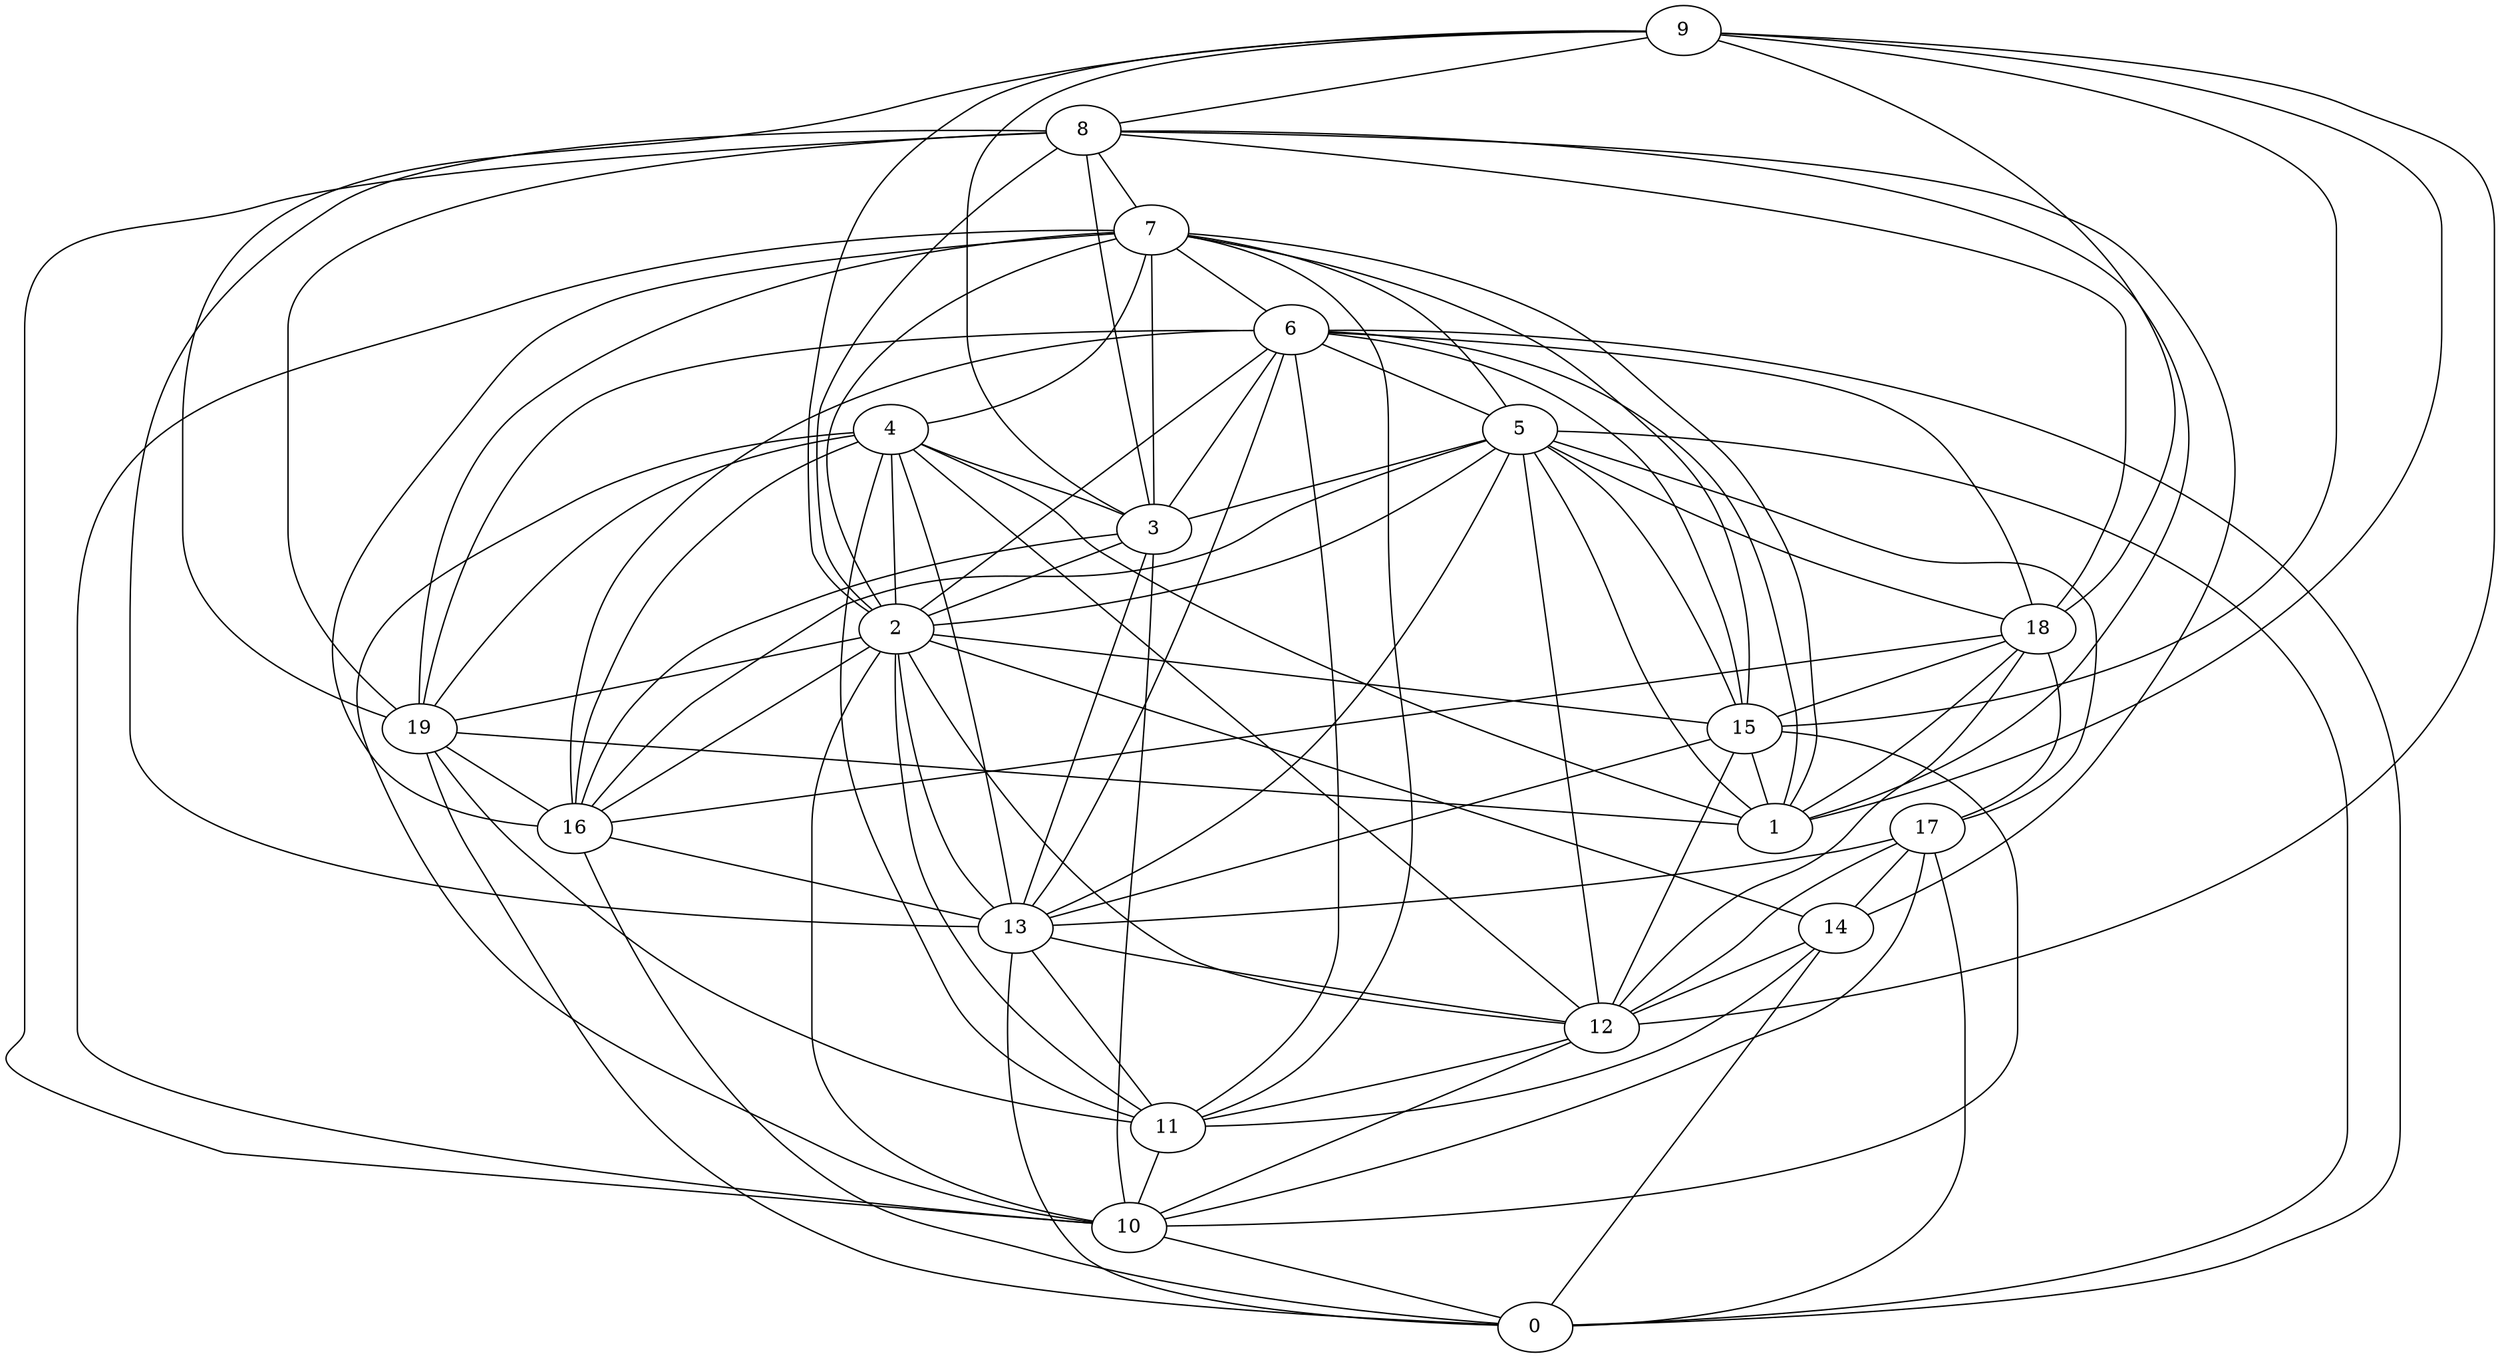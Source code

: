 digraph GG_graph {

subgraph G_graph {
edge [color = black]
"14" -> "0" [dir = none]
"14" -> "11" [dir = none]
"5" -> "17" [dir = none]
"9" -> "2" [dir = none]
"9" -> "19" [dir = none]
"9" -> "1" [dir = none]
"9" -> "18" [dir = none]
"19" -> "16" [dir = none]
"19" -> "0" [dir = none]
"6" -> "15" [dir = none]
"6" -> "16" [dir = none]
"6" -> "2" [dir = none]
"6" -> "18" [dir = none]
"6" -> "5" [dir = none]
"12" -> "10" [dir = none]
"15" -> "1" [dir = none]
"15" -> "13" [dir = none]
"13" -> "12" [dir = none]
"8" -> "10" [dir = none]
"8" -> "13" [dir = none]
"8" -> "7" [dir = none]
"8" -> "14" [dir = none]
"8" -> "1" [dir = none]
"7" -> "4" [dir = none]
"17" -> "12" [dir = none]
"16" -> "13" [dir = none]
"3" -> "2" [dir = none]
"2" -> "16" [dir = none]
"2" -> "11" [dir = none]
"2" -> "13" [dir = none]
"2" -> "15" [dir = none]
"4" -> "3" [dir = none]
"4" -> "11" [dir = none]
"4" -> "16" [dir = none]
"4" -> "2" [dir = none]
"18" -> "12" [dir = none]
"18" -> "17" [dir = none]
"11" -> "10" [dir = none]
"13" -> "0" [dir = none]
"5" -> "0" [dir = none]
"7" -> "16" [dir = none]
"15" -> "10" [dir = none]
"4" -> "13" [dir = none]
"3" -> "16" [dir = none]
"9" -> "8" [dir = none]
"13" -> "11" [dir = none]
"6" -> "3" [dir = none]
"4" -> "10" [dir = none]
"7" -> "11" [dir = none]
"18" -> "1" [dir = none]
"16" -> "0" [dir = none]
"10" -> "0" [dir = none]
"18" -> "15" [dir = none]
"6" -> "0" [dir = none]
"9" -> "15" [dir = none]
"7" -> "2" [dir = none]
"17" -> "10" [dir = none]
"2" -> "14" [dir = none]
"15" -> "12" [dir = none]
"7" -> "5" [dir = none]
"4" -> "1" [dir = none]
"7" -> "6" [dir = none]
"19" -> "1" [dir = none]
"8" -> "19" [dir = none]
"14" -> "12" [dir = none]
"4" -> "19" [dir = none]
"12" -> "11" [dir = none]
"7" -> "19" [dir = none]
"5" -> "18" [dir = none]
"18" -> "16" [dir = none]
"7" -> "1" [dir = none]
"7" -> "15" [dir = none]
"6" -> "19" [dir = none]
"5" -> "16" [dir = none]
"17" -> "0" [dir = none]
"7" -> "3" [dir = none]
"3" -> "13" [dir = none]
"9" -> "12" [dir = none]
"8" -> "18" [dir = none]
"2" -> "10" [dir = none]
"5" -> "15" [dir = none]
"2" -> "12" [dir = none]
"9" -> "3" [dir = none]
"5" -> "13" [dir = none]
"19" -> "11" [dir = none]
"5" -> "3" [dir = none]
"4" -> "12" [dir = none]
"5" -> "12" [dir = none]
"17" -> "14" [dir = none]
"6" -> "13" [dir = none]
"17" -> "13" [dir = none]
"2" -> "19" [dir = none]
"5" -> "2" [dir = none]
"8" -> "3" [dir = none]
"6" -> "1" [dir = none]
"8" -> "2" [dir = none]
"5" -> "1" [dir = none]
"6" -> "11" [dir = none]
"7" -> "10" [dir = none]
"3" -> "10" [dir = none]
}

}
